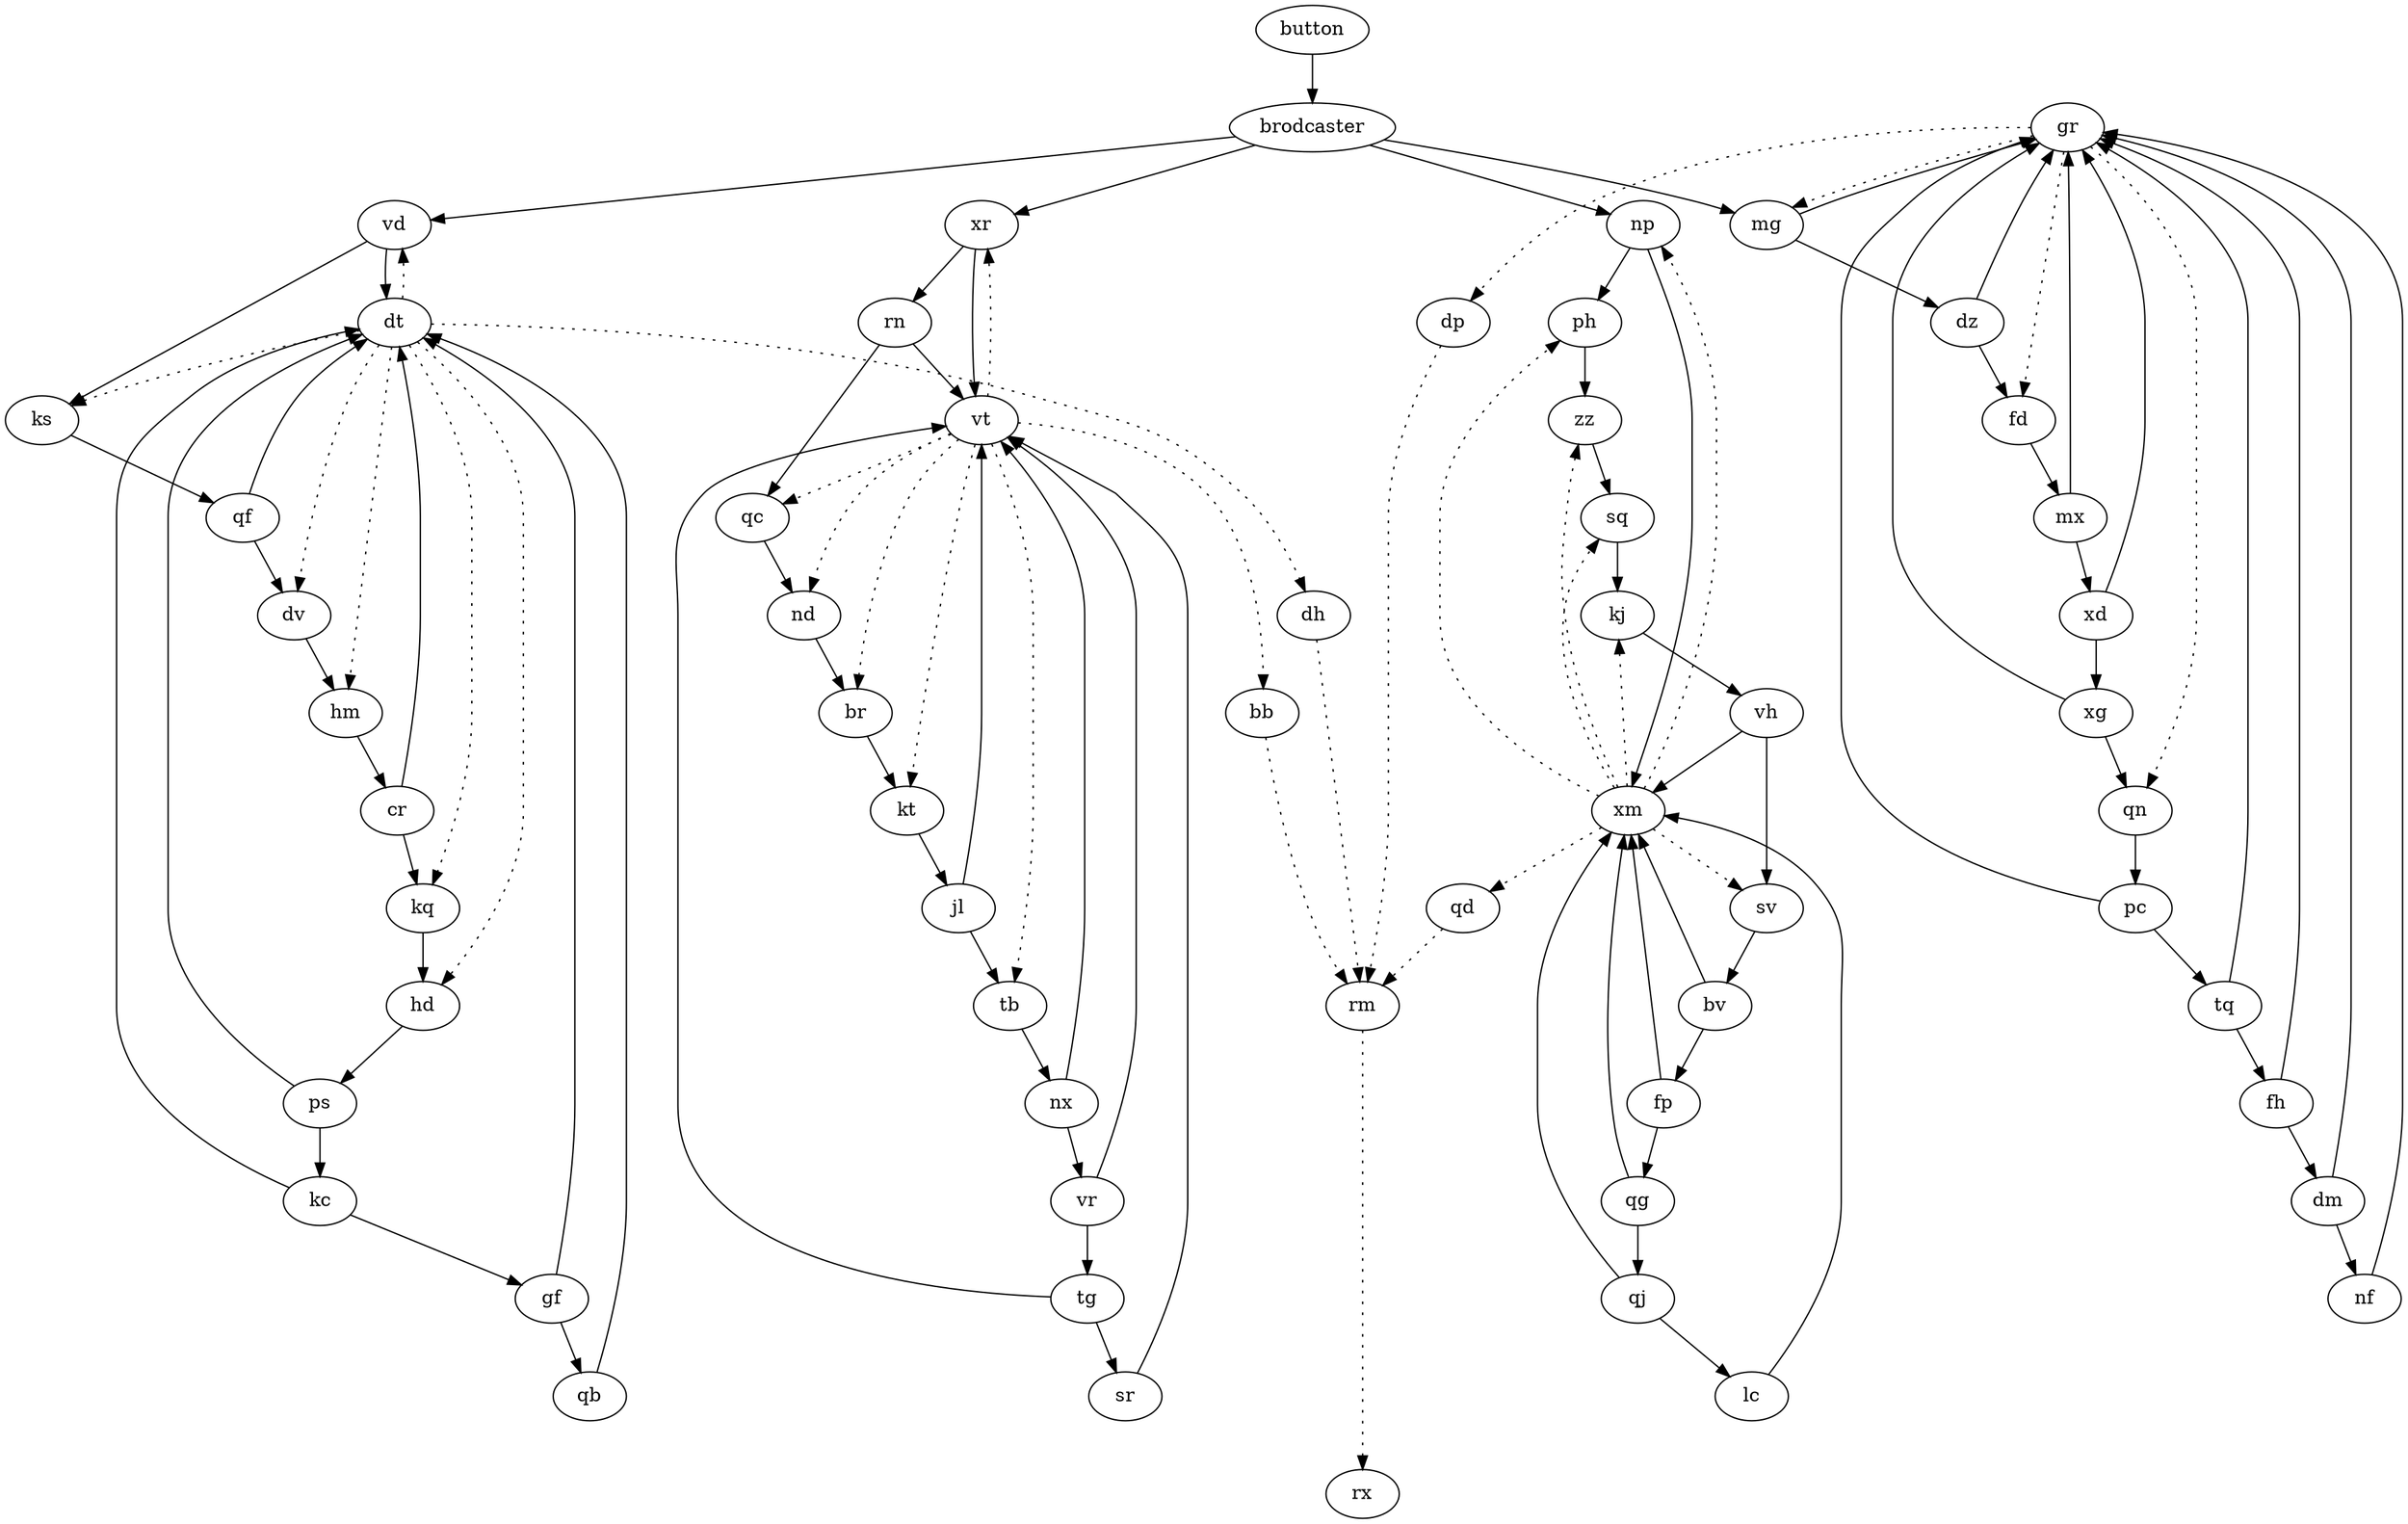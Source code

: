 digraph G {
  { rank = sink; rx; };
  button -> brodcaster;
  brodcaster -> mg;
  brodcaster -> np;
  brodcaster -> vd;
  brodcaster -> xr;
  dz -> fd;
  dz -> gr;
  zz -> sq;
  vr -> tg;
  vr -> vt;
  rm -> rx [style=dotted];
  qf -> dt;
  qf -> dv;
  cr -> dt;
  cr -> kq;
  hm -> cr;
  np -> ph;
  np -> xm;
  br -> kt;
  gr -> dp [style=dotted];
  gr -> fd [style=dotted];
  gr -> mg [style=dotted];
  gr -> qn [style=dotted];
  vd -> dt;
  vd -> ks;
  qg -> qj;
  qg -> xm;
  mx -> gr;
  mx -> xd;
  qn -> pc;
  kq -> hd;
  dt -> dh [style=dotted];
  dt -> dv [style=dotted];
  dt -> hd [style=dotted];
  dt -> hm [style=dotted];
  dt -> kq [style=dotted];
  dt -> ks [style=dotted];
  dt -> vd [style=dotted];
  ks -> qf;
  pc -> gr;
  pc -> tq;
  mg -> dz;
  mg -> gr;
  bb -> rm [style=dotted];
  kt -> jl;
  ph -> zz;
  qd -> rm [style=dotted];
  fh -> dm;
  fh -> gr;
  tq -> fh;
  tq -> gr;
  dm -> gr;
  dm -> nf;
  lc -> xm;
  tb -> nx;
  dp -> rm [style=dotted];
  sr -> vt;
  qb -> dt;
  tg -> sr;
  tg -> vt;
  rn -> qc;
  rn -> vt;
  fp -> qg;
  fp -> xm;
  hd -> ps;
  kc -> dt;
  kc -> gf;
  sv -> bv;
  bv -> fp;
  bv -> xm;
  nd -> br;
  jl -> tb;
  jl -> vt;
  dh -> rm [style=dotted];
  kj -> vh;
  sq -> kj;
  fd -> mx;
  xr -> rn;
  xr -> vt;
  vh -> sv;
  vh -> xm;
  qj -> lc;
  qj -> xm;
  vt -> bb [style=dotted];
  vt -> br [style=dotted];
  vt -> kt [style=dotted];
  vt -> nd [style=dotted];
  vt -> qc [style=dotted];
  vt -> tb [style=dotted];
  vt -> xr [style=dotted];
  nf -> gr;
  nx -> vr;
  nx -> vt;
  qc -> nd;
  xm -> kj [style=dotted];
  xm -> np [style=dotted];
  xm -> ph [style=dotted];
  xm -> qd [style=dotted];
  xm -> sq [style=dotted];
  xm -> sv [style=dotted];
  xm -> zz [style=dotted];
  gf -> dt;
  gf -> qb;
  ps -> dt;
  ps -> kc;
  xd -> gr;
  xd -> xg;
  xg -> gr;
  xg -> qn;
  dv -> hm;
}